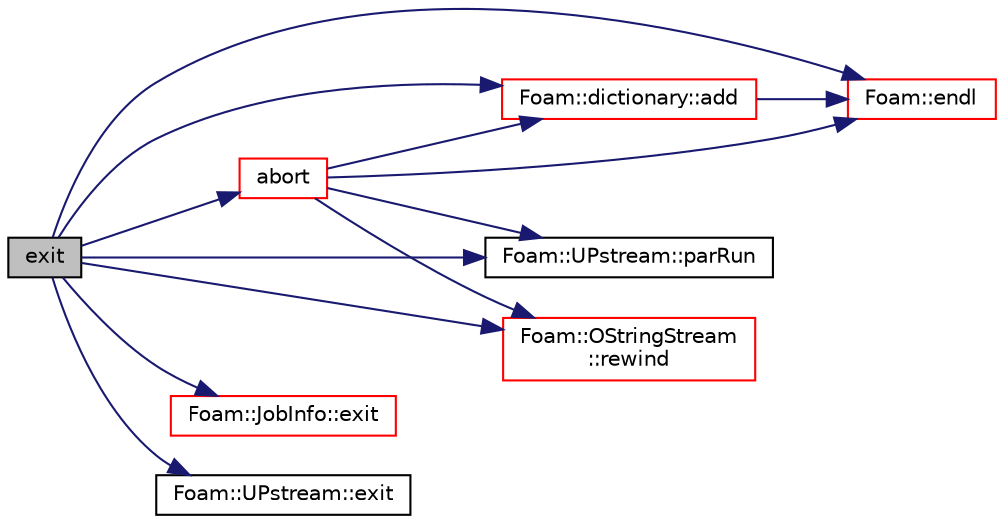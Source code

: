 digraph "exit"
{
  bgcolor="transparent";
  edge [fontname="Helvetica",fontsize="10",labelfontname="Helvetica",labelfontsize="10"];
  node [fontname="Helvetica",fontsize="10",shape=record];
  rankdir="LR";
  Node1 [label="exit",height=0.2,width=0.4,color="black", fillcolor="grey75", style="filled", fontcolor="black"];
  Node1 -> Node2 [color="midnightblue",fontsize="10",style="solid",fontname="Helvetica"];
  Node2 [label="abort",height=0.2,width=0.4,color="red",URL="$a00684.html#ac54f53dc342019e8db34f4aa581a5792",tooltip="Abort : used to stop code for fatal errors. "];
  Node2 -> Node3 [color="midnightblue",fontsize="10",style="solid",fontname="Helvetica"];
  Node3 [label="Foam::dictionary::add",height=0.2,width=0.4,color="red",URL="$a00530.html#ac2ddcab42322c8d8af5e5830ab4d431b",tooltip="Add a new entry. "];
  Node3 -> Node4 [color="midnightblue",fontsize="10",style="solid",fontname="Helvetica"];
  Node4 [label="Foam::endl",height=0.2,width=0.4,color="red",URL="$a10979.html#a2db8fe02a0d3909e9351bb4275b23ce4",tooltip="Add newline and flush stream. "];
  Node2 -> Node4 [color="midnightblue",fontsize="10",style="solid",fontname="Helvetica"];
  Node2 -> Node5 [color="midnightblue",fontsize="10",style="solid",fontname="Helvetica"];
  Node5 [label="Foam::UPstream::parRun",height=0.2,width=0.4,color="black",URL="$a02861.html#adbb27f04b5705440fb8b09f278059011",tooltip="Is this a parallel run? "];
  Node2 -> Node6 [color="midnightblue",fontsize="10",style="solid",fontname="Helvetica"];
  Node6 [label="Foam::OStringStream\l::rewind",height=0.2,width=0.4,color="red",URL="$a01774.html#ab8734e666421c9fe3b6380a818c6c727",tooltip="Rewind the OStringStream. "];
  Node1 -> Node3 [color="midnightblue",fontsize="10",style="solid",fontname="Helvetica"];
  Node1 -> Node4 [color="midnightblue",fontsize="10",style="solid",fontname="Helvetica"];
  Node1 -> Node7 [color="midnightblue",fontsize="10",style="solid",fontname="Helvetica"];
  Node7 [label="Foam::JobInfo::exit",height=0.2,width=0.4,color="red",URL="$a01237.html#a358d2e2397ca11ccd17553e3c40e7901"];
  Node1 -> Node8 [color="midnightblue",fontsize="10",style="solid",fontname="Helvetica"];
  Node8 [label="Foam::UPstream::exit",height=0.2,width=0.4,color="black",URL="$a02861.html#ae47c265fa613291440b2a64c005f26e0",tooltip="Exit program. "];
  Node1 -> Node5 [color="midnightblue",fontsize="10",style="solid",fontname="Helvetica"];
  Node1 -> Node6 [color="midnightblue",fontsize="10",style="solid",fontname="Helvetica"];
}

